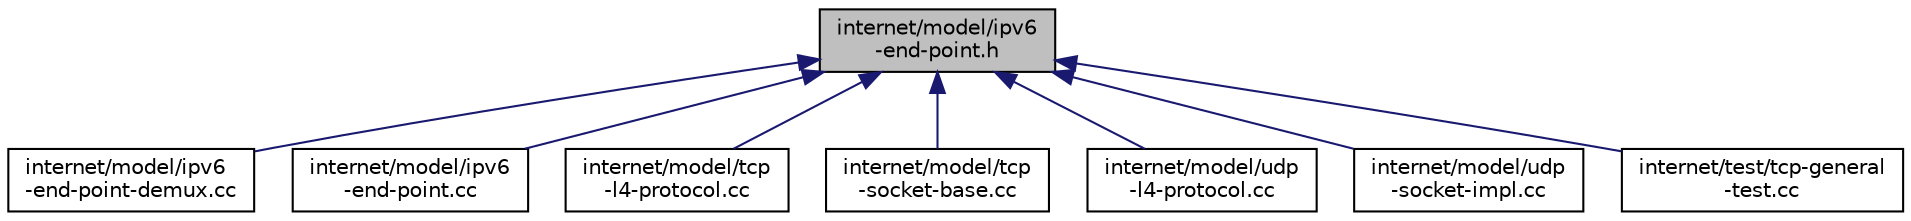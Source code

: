 digraph "internet/model/ipv6-end-point.h"
{
  edge [fontname="Helvetica",fontsize="10",labelfontname="Helvetica",labelfontsize="10"];
  node [fontname="Helvetica",fontsize="10",shape=record];
  Node1 [label="internet/model/ipv6\l-end-point.h",height=0.2,width=0.4,color="black", fillcolor="grey75", style="filled", fontcolor="black"];
  Node1 -> Node2 [dir="back",color="midnightblue",fontsize="10",style="solid"];
  Node2 [label="internet/model/ipv6\l-end-point-demux.cc",height=0.2,width=0.4,color="black", fillcolor="white", style="filled",URL="$da/d9d/ipv6-end-point-demux_8cc.html"];
  Node1 -> Node3 [dir="back",color="midnightblue",fontsize="10",style="solid"];
  Node3 [label="internet/model/ipv6\l-end-point.cc",height=0.2,width=0.4,color="black", fillcolor="white", style="filled",URL="$d1/d37/ipv6-end-point_8cc.html"];
  Node1 -> Node4 [dir="back",color="midnightblue",fontsize="10",style="solid"];
  Node4 [label="internet/model/tcp\l-l4-protocol.cc",height=0.2,width=0.4,color="black", fillcolor="white", style="filled",URL="$d3/d79/tcp-l4-protocol_8cc.html"];
  Node1 -> Node5 [dir="back",color="midnightblue",fontsize="10",style="solid"];
  Node5 [label="internet/model/tcp\l-socket-base.cc",height=0.2,width=0.4,color="black", fillcolor="white", style="filled",URL="$d6/d1f/tcp-socket-base_8cc.html"];
  Node1 -> Node6 [dir="back",color="midnightblue",fontsize="10",style="solid"];
  Node6 [label="internet/model/udp\l-l4-protocol.cc",height=0.2,width=0.4,color="black", fillcolor="white", style="filled",URL="$df/d75/udp-l4-protocol_8cc.html"];
  Node1 -> Node7 [dir="back",color="midnightblue",fontsize="10",style="solid"];
  Node7 [label="internet/model/udp\l-socket-impl.cc",height=0.2,width=0.4,color="black", fillcolor="white", style="filled",URL="$d7/da3/udp-socket-impl_8cc.html"];
  Node1 -> Node8 [dir="back",color="midnightblue",fontsize="10",style="solid"];
  Node8 [label="internet/test/tcp-general\l-test.cc",height=0.2,width=0.4,color="black", fillcolor="white", style="filled",URL="$df/d05/tcp-general-test_8cc.html"];
}
